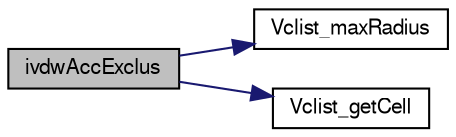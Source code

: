 digraph "ivdwAccExclus"
{
  edge [fontname="FreeSans",fontsize="10",labelfontname="FreeSans",labelfontsize="10"];
  node [fontname="FreeSans",fontsize="10",shape=record];
  rankdir="LR";
  Node1 [label="ivdwAccExclus",height=0.2,width=0.4,color="black", fillcolor="grey75", style="filled" fontcolor="black"];
  Node1 -> Node2 [color="midnightblue",fontsize="10",style="solid",fontname="FreeSans"];
  Node2 [label="Vclist_maxRadius",height=0.2,width=0.4,color="black", fillcolor="white", style="filled",URL="$group___vclist.html#gac90480afcf0e082a4b7bf755cb15d360",tooltip="Get the max probe radius value (in A) the cell list was constructed with."];
  Node1 -> Node3 [color="midnightblue",fontsize="10",style="solid",fontname="FreeSans"];
  Node3 [label="Vclist_getCell",height=0.2,width=0.4,color="black", fillcolor="white", style="filled",URL="$group___vclist.html#gaee63e2dac121f3469b10f9f16b999402",tooltip="Return cell corresponding to specified position or return VNULL."];
}
